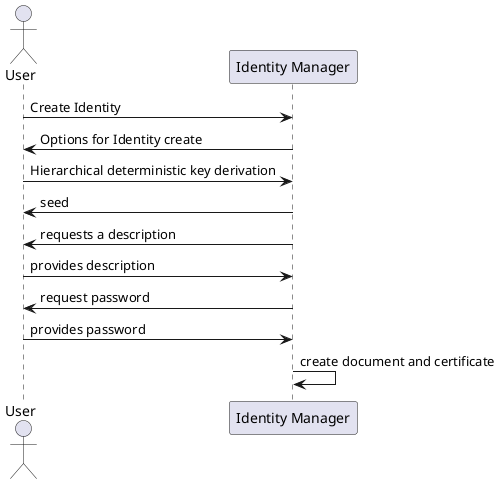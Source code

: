 @startuml

actor "User" as user
participant "Identity Manager" as im

user -> im: Create Identity
im -> user: Options for Identity create
user -> im: Hierarchical deterministic key derivation
im -> user: seed
im -> user: requests a description
user -> im: provides description
im -> user: request password
user -> im: provides password
im -> im: create document and certificate

@enduml
